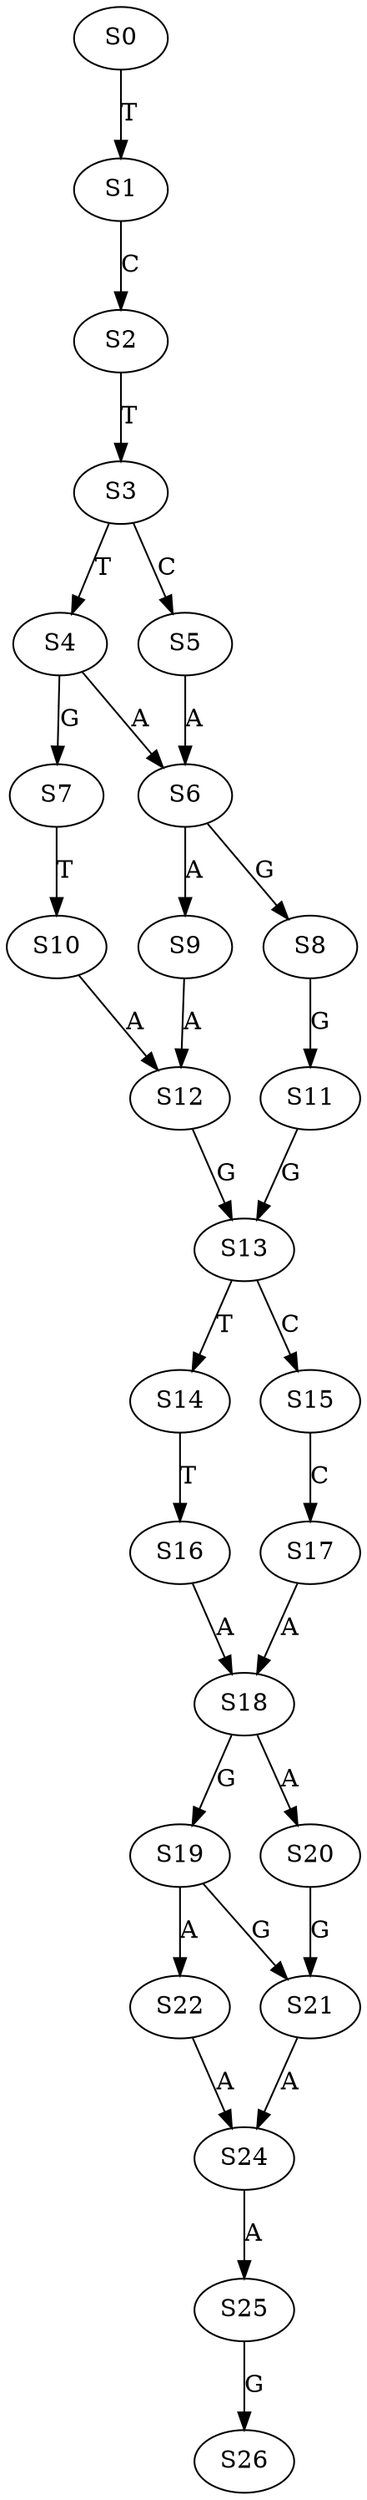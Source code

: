 strict digraph  {
	S0 -> S1 [ label = T ];
	S1 -> S2 [ label = C ];
	S2 -> S3 [ label = T ];
	S3 -> S4 [ label = T ];
	S3 -> S5 [ label = C ];
	S4 -> S6 [ label = A ];
	S4 -> S7 [ label = G ];
	S5 -> S6 [ label = A ];
	S6 -> S8 [ label = G ];
	S6 -> S9 [ label = A ];
	S7 -> S10 [ label = T ];
	S8 -> S11 [ label = G ];
	S9 -> S12 [ label = A ];
	S10 -> S12 [ label = A ];
	S11 -> S13 [ label = G ];
	S12 -> S13 [ label = G ];
	S13 -> S14 [ label = T ];
	S13 -> S15 [ label = C ];
	S14 -> S16 [ label = T ];
	S15 -> S17 [ label = C ];
	S16 -> S18 [ label = A ];
	S17 -> S18 [ label = A ];
	S18 -> S19 [ label = G ];
	S18 -> S20 [ label = A ];
	S19 -> S21 [ label = G ];
	S19 -> S22 [ label = A ];
	S20 -> S21 [ label = G ];
	S21 -> S24 [ label = A ];
	S22 -> S24 [ label = A ];
	S24 -> S25 [ label = A ];
	S25 -> S26 [ label = G ];
}
